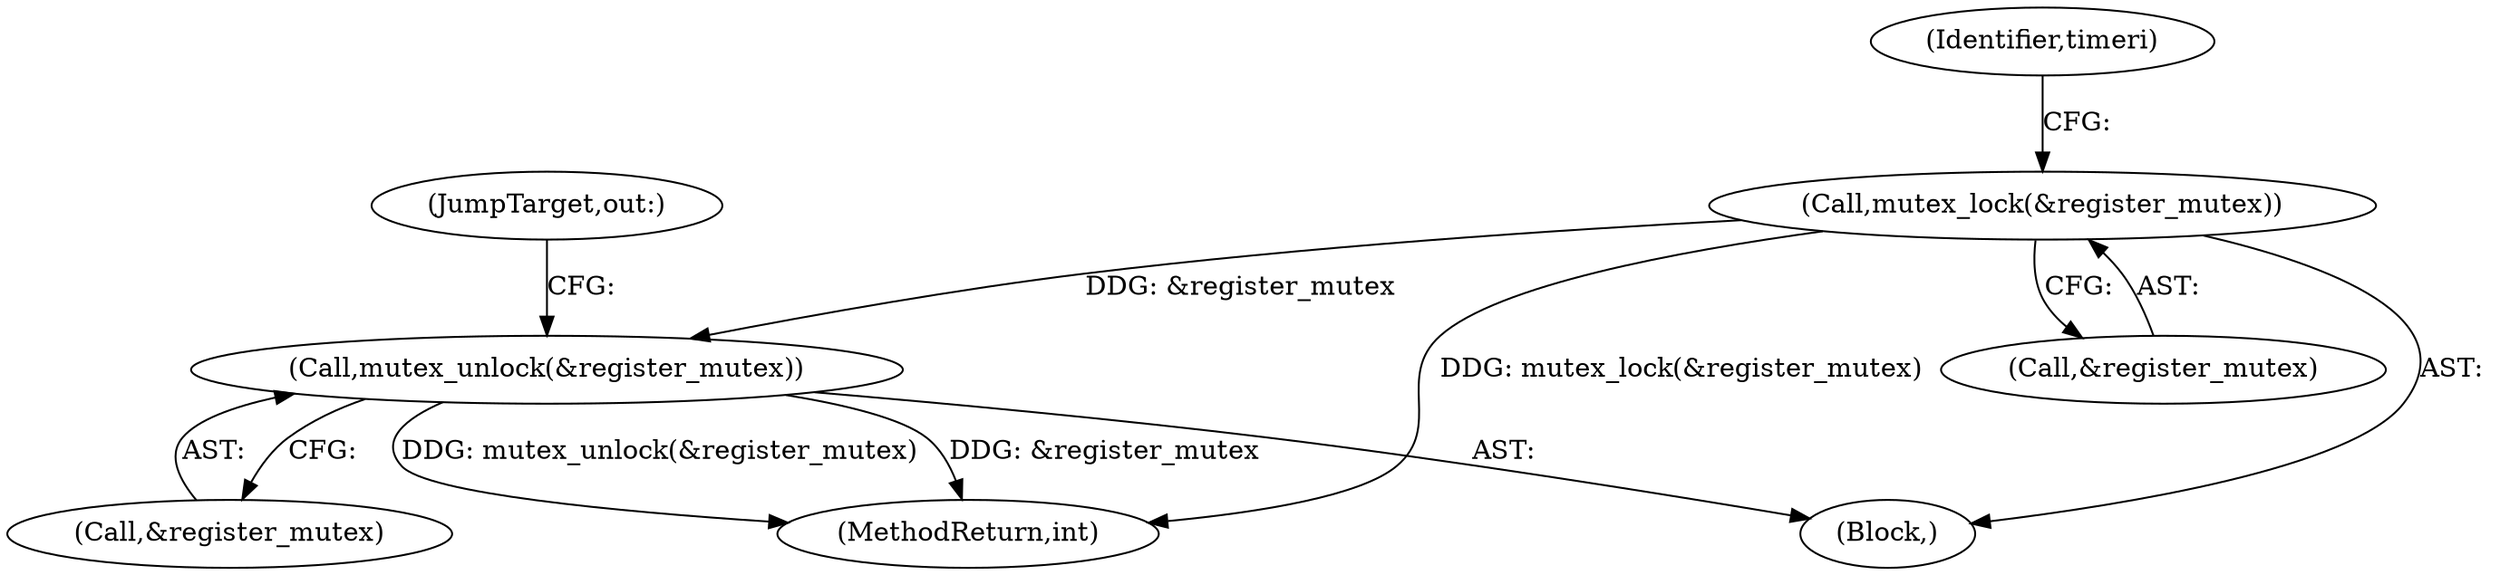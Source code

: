 digraph "0_linux_b5a663aa426f4884c71cd8580adae73f33570f0d_1@API" {
"1000158" [label="(Call,mutex_unlock(&register_mutex))"];
"1000150" [label="(Call,mutex_lock(&register_mutex))"];
"1000294" [label="(MethodReturn,int)"];
"1000128" [label="(Block,)"];
"1000156" [label="(Identifier,timeri)"];
"1000273" [label="(JumpTarget,out:)"];
"1000151" [label="(Call,&register_mutex)"];
"1000158" [label="(Call,mutex_unlock(&register_mutex))"];
"1000150" [label="(Call,mutex_lock(&register_mutex))"];
"1000159" [label="(Call,&register_mutex)"];
"1000158" -> "1000128"  [label="AST: "];
"1000158" -> "1000159"  [label="CFG: "];
"1000159" -> "1000158"  [label="AST: "];
"1000273" -> "1000158"  [label="CFG: "];
"1000158" -> "1000294"  [label="DDG: &register_mutex"];
"1000158" -> "1000294"  [label="DDG: mutex_unlock(&register_mutex)"];
"1000150" -> "1000158"  [label="DDG: &register_mutex"];
"1000150" -> "1000128"  [label="AST: "];
"1000150" -> "1000151"  [label="CFG: "];
"1000151" -> "1000150"  [label="AST: "];
"1000156" -> "1000150"  [label="CFG: "];
"1000150" -> "1000294"  [label="DDG: mutex_lock(&register_mutex)"];
}
